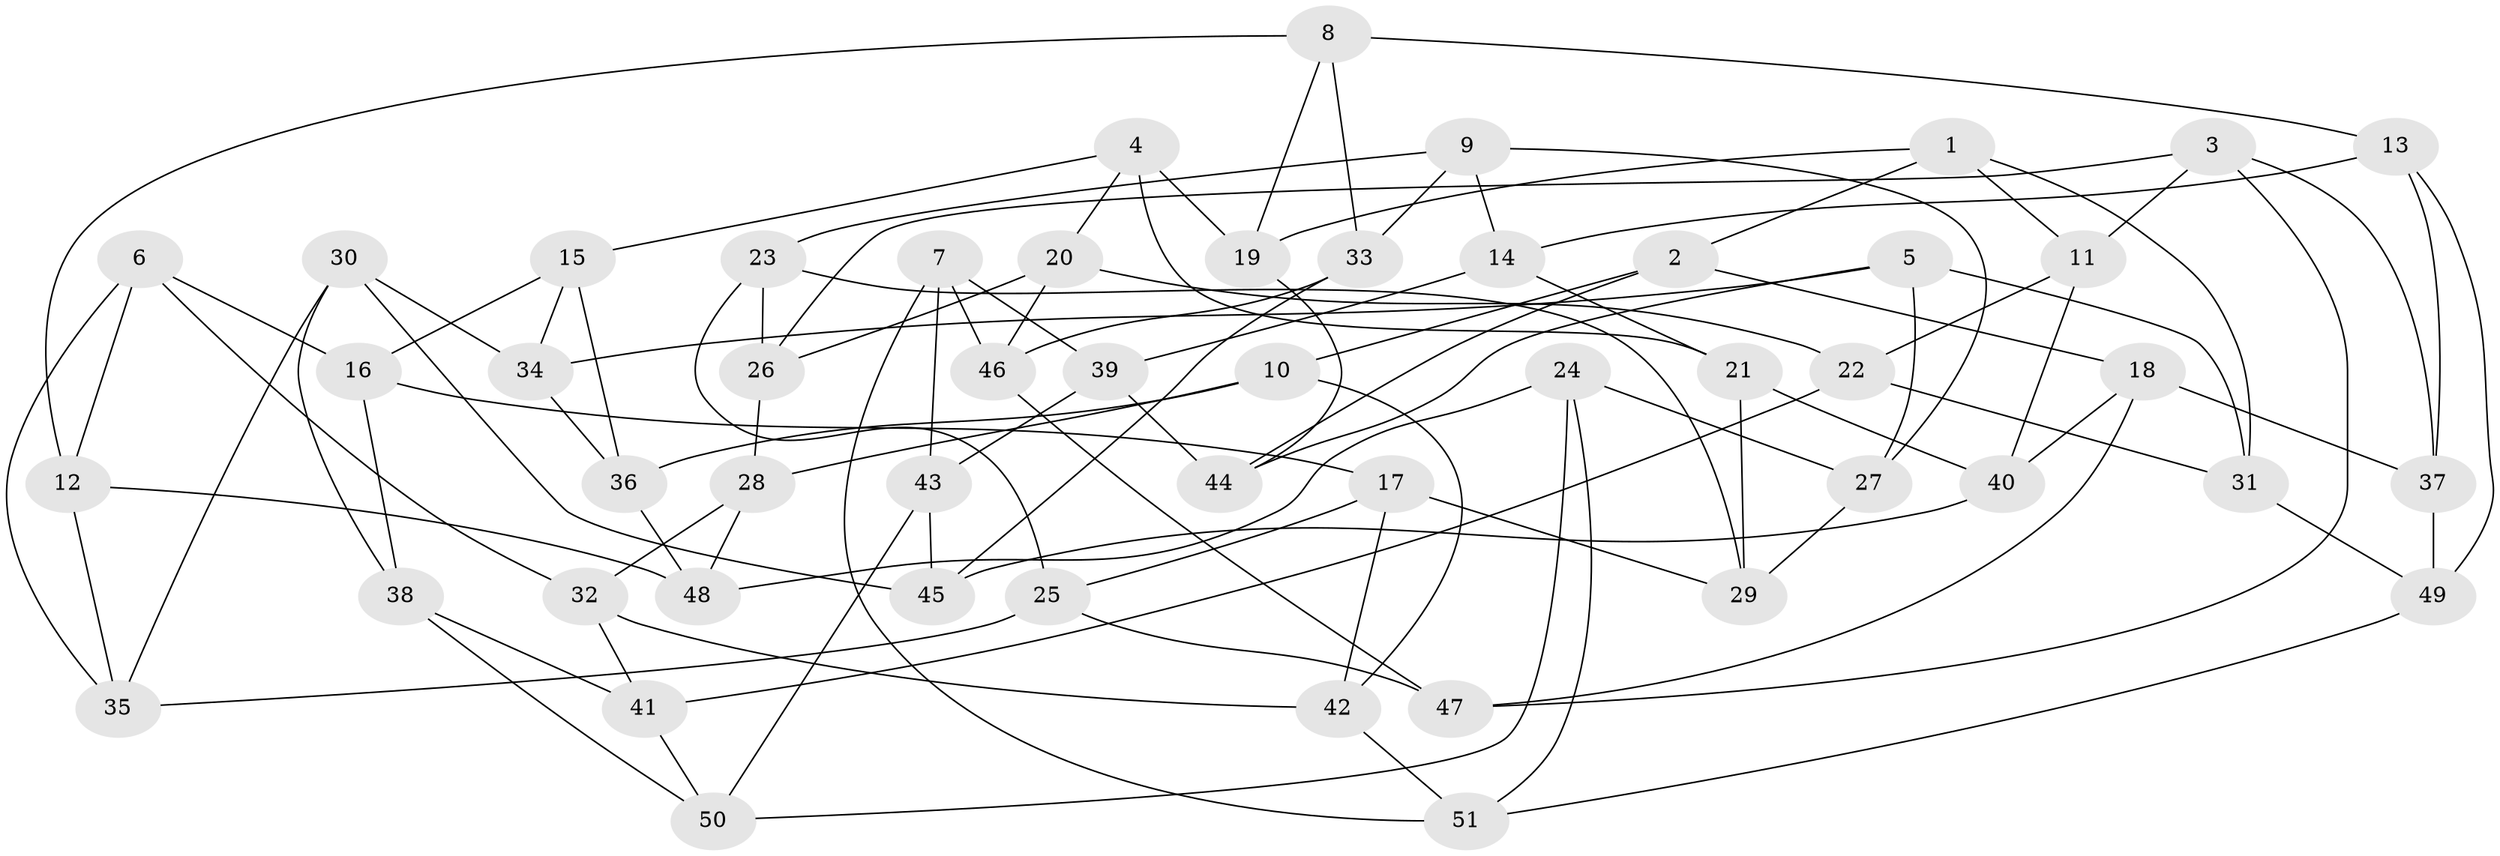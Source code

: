 // Generated by graph-tools (version 1.1) at 2025/50/03/09/25 03:50:44]
// undirected, 51 vertices, 102 edges
graph export_dot {
graph [start="1"]
  node [color=gray90,style=filled];
  1;
  2;
  3;
  4;
  5;
  6;
  7;
  8;
  9;
  10;
  11;
  12;
  13;
  14;
  15;
  16;
  17;
  18;
  19;
  20;
  21;
  22;
  23;
  24;
  25;
  26;
  27;
  28;
  29;
  30;
  31;
  32;
  33;
  34;
  35;
  36;
  37;
  38;
  39;
  40;
  41;
  42;
  43;
  44;
  45;
  46;
  47;
  48;
  49;
  50;
  51;
  1 -- 2;
  1 -- 31;
  1 -- 11;
  1 -- 19;
  2 -- 10;
  2 -- 44;
  2 -- 18;
  3 -- 26;
  3 -- 47;
  3 -- 11;
  3 -- 37;
  4 -- 15;
  4 -- 19;
  4 -- 20;
  4 -- 21;
  5 -- 44;
  5 -- 34;
  5 -- 31;
  5 -- 27;
  6 -- 32;
  6 -- 16;
  6 -- 35;
  6 -- 12;
  7 -- 39;
  7 -- 43;
  7 -- 46;
  7 -- 51;
  8 -- 19;
  8 -- 33;
  8 -- 13;
  8 -- 12;
  9 -- 23;
  9 -- 27;
  9 -- 14;
  9 -- 33;
  10 -- 42;
  10 -- 36;
  10 -- 28;
  11 -- 22;
  11 -- 40;
  12 -- 48;
  12 -- 35;
  13 -- 37;
  13 -- 14;
  13 -- 49;
  14 -- 39;
  14 -- 21;
  15 -- 36;
  15 -- 34;
  15 -- 16;
  16 -- 17;
  16 -- 38;
  17 -- 42;
  17 -- 25;
  17 -- 29;
  18 -- 40;
  18 -- 47;
  18 -- 37;
  19 -- 44;
  20 -- 46;
  20 -- 26;
  20 -- 22;
  21 -- 40;
  21 -- 29;
  22 -- 31;
  22 -- 41;
  23 -- 29;
  23 -- 26;
  23 -- 25;
  24 -- 50;
  24 -- 51;
  24 -- 27;
  24 -- 48;
  25 -- 35;
  25 -- 47;
  26 -- 28;
  27 -- 29;
  28 -- 32;
  28 -- 48;
  30 -- 45;
  30 -- 35;
  30 -- 38;
  30 -- 34;
  31 -- 49;
  32 -- 42;
  32 -- 41;
  33 -- 45;
  33 -- 46;
  34 -- 36;
  36 -- 48;
  37 -- 49;
  38 -- 50;
  38 -- 41;
  39 -- 43;
  39 -- 44;
  40 -- 45;
  41 -- 50;
  42 -- 51;
  43 -- 50;
  43 -- 45;
  46 -- 47;
  49 -- 51;
}
